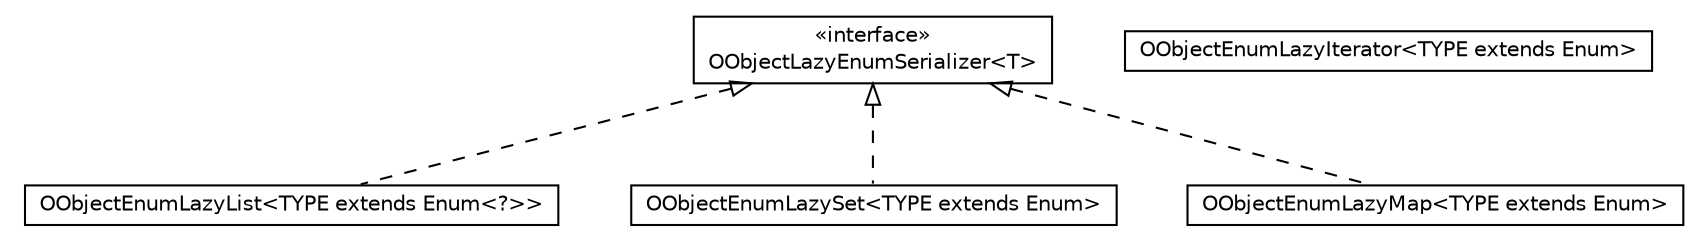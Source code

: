 #!/usr/local/bin/dot
#
# Class diagram 
# Generated by UMLGraph version R5_6-24-gf6e263 (http://www.umlgraph.org/)
#

digraph G {
	edge [fontname="Helvetica",fontsize=10,labelfontname="Helvetica",labelfontsize=10];
	node [fontname="Helvetica",fontsize=10,shape=plaintext];
	nodesep=0.25;
	ranksep=0.5;
	// com.orientechnologies.orient.object.enumerations.OObjectEnumLazyList<TYPE extends java.lang.Enum<?>>
	c497226 [label=<<table title="com.orientechnologies.orient.object.enumerations.OObjectEnumLazyList" border="0" cellborder="1" cellspacing="0" cellpadding="2" port="p" href="./OObjectEnumLazyList.html">
		<tr><td><table border="0" cellspacing="0" cellpadding="1">
<tr><td align="center" balign="center"> OObjectEnumLazyList&lt;TYPE extends Enum&lt;?&gt;&gt; </td></tr>
		</table></td></tr>
		</table>>, URL="./OObjectEnumLazyList.html", fontname="Helvetica", fontcolor="black", fontsize=10.0];
	// com.orientechnologies.orient.object.enumerations.OObjectLazyEnumSerializer<T>
	c497227 [label=<<table title="com.orientechnologies.orient.object.enumerations.OObjectLazyEnumSerializer" border="0" cellborder="1" cellspacing="0" cellpadding="2" port="p" href="./OObjectLazyEnumSerializer.html">
		<tr><td><table border="0" cellspacing="0" cellpadding="1">
<tr><td align="center" balign="center"> &#171;interface&#187; </td></tr>
<tr><td align="center" balign="center"> OObjectLazyEnumSerializer&lt;T&gt; </td></tr>
		</table></td></tr>
		</table>>, URL="./OObjectLazyEnumSerializer.html", fontname="Helvetica", fontcolor="black", fontsize=10.0];
	// com.orientechnologies.orient.object.enumerations.OObjectEnumLazySet<TYPE extends java.lang.Enum>
	c497228 [label=<<table title="com.orientechnologies.orient.object.enumerations.OObjectEnumLazySet" border="0" cellborder="1" cellspacing="0" cellpadding="2" port="p" href="./OObjectEnumLazySet.html">
		<tr><td><table border="0" cellspacing="0" cellpadding="1">
<tr><td align="center" balign="center"> OObjectEnumLazySet&lt;TYPE extends Enum&gt; </td></tr>
		</table></td></tr>
		</table>>, URL="./OObjectEnumLazySet.html", fontname="Helvetica", fontcolor="black", fontsize=10.0];
	// com.orientechnologies.orient.object.enumerations.OObjectEnumLazyMap<TYPE extends java.lang.Enum>
	c497229 [label=<<table title="com.orientechnologies.orient.object.enumerations.OObjectEnumLazyMap" border="0" cellborder="1" cellspacing="0" cellpadding="2" port="p" href="./OObjectEnumLazyMap.html">
		<tr><td><table border="0" cellspacing="0" cellpadding="1">
<tr><td align="center" balign="center"> OObjectEnumLazyMap&lt;TYPE extends Enum&gt; </td></tr>
		</table></td></tr>
		</table>>, URL="./OObjectEnumLazyMap.html", fontname="Helvetica", fontcolor="black", fontsize=10.0];
	// com.orientechnologies.orient.object.enumerations.OObjectEnumLazyIterator<TYPE extends java.lang.Enum>
	c497230 [label=<<table title="com.orientechnologies.orient.object.enumerations.OObjectEnumLazyIterator" border="0" cellborder="1" cellspacing="0" cellpadding="2" port="p" href="./OObjectEnumLazyIterator.html">
		<tr><td><table border="0" cellspacing="0" cellpadding="1">
<tr><td align="center" balign="center"> OObjectEnumLazyIterator&lt;TYPE extends Enum&gt; </td></tr>
		</table></td></tr>
		</table>>, URL="./OObjectEnumLazyIterator.html", fontname="Helvetica", fontcolor="black", fontsize=10.0];
	//com.orientechnologies.orient.object.enumerations.OObjectEnumLazyList<TYPE extends java.lang.Enum<?>> implements com.orientechnologies.orient.object.enumerations.OObjectLazyEnumSerializer<T>
	c497227:p -> c497226:p [dir=back,arrowtail=empty,style=dashed];
	//com.orientechnologies.orient.object.enumerations.OObjectEnumLazySet<TYPE extends java.lang.Enum> implements com.orientechnologies.orient.object.enumerations.OObjectLazyEnumSerializer<T>
	c497227:p -> c497228:p [dir=back,arrowtail=empty,style=dashed];
	//com.orientechnologies.orient.object.enumerations.OObjectEnumLazyMap<TYPE extends java.lang.Enum> implements com.orientechnologies.orient.object.enumerations.OObjectLazyEnumSerializer<T>
	c497227:p -> c497229:p [dir=back,arrowtail=empty,style=dashed];
}

